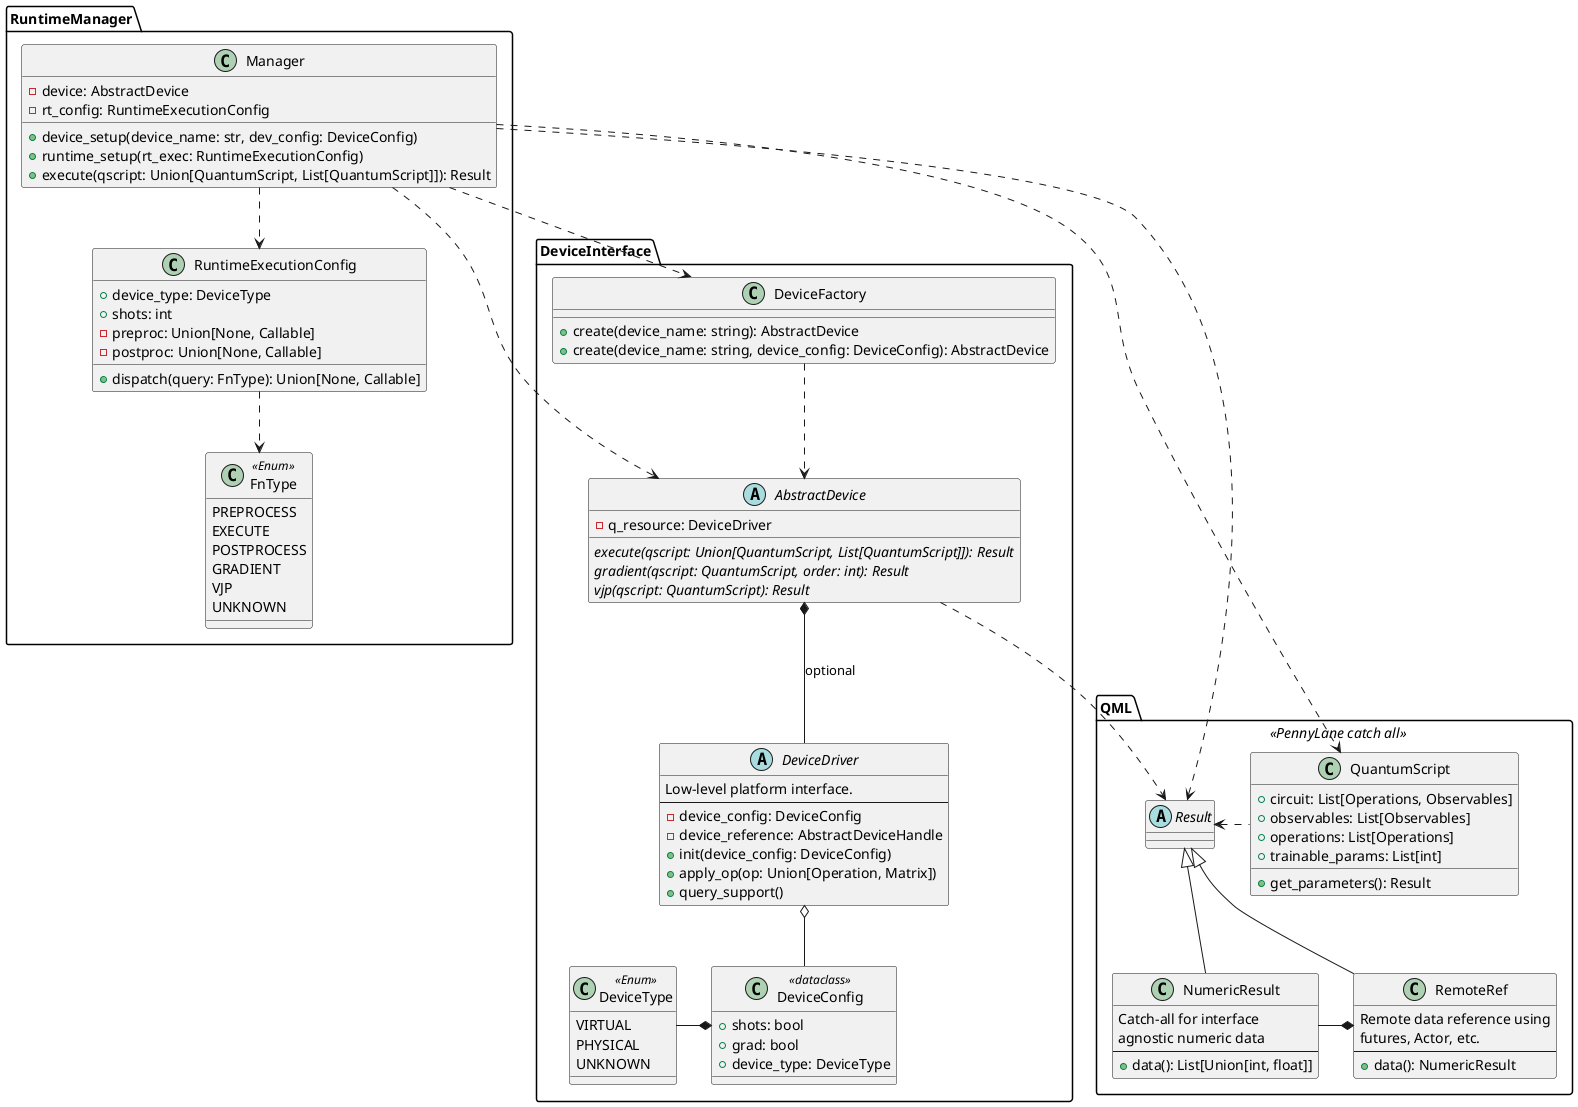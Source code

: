 @startuml

package QML <<PennyLane catch all>> {
    class QuantumScript {
        +circuit: List[Operations, Observables]
        +observables: List[Observables]
        +operations: List[Operations]
        +trainable_params: List[int]
        +get_parameters(): Result
    }

    abstract class Result

    class NumericResult{
        Catch-all for interface\nagnostic numeric data
        --
        +data(): List[Union[int, float]]
    }

    class RemoteRef{
        Remote data reference using
        futures, Actor, etc.
        --
        +data(): NumericResult
    }

    RemoteRef *-l- NumericResult


    Result <|-- NumericResult
    Result <|-- RemoteRef

    QuantumScript .l.> Result
}

package DeviceInterface <<Folder>> {
    class DeviceType <<Enum>>{
        VIRTUAL
        PHYSICAL
        UNKNOWN
    }
    class DeviceConfig <<dataclass>>{
        +shots: bool
        +grad: bool
        +device_type: DeviceType
    }
    abstract class DeviceDriver{
        Low-level platform interface.
        --
        -device_config: DeviceConfig
        -device_reference: AbstractDeviceHandle
        +init(device_config: DeviceConfig)
        +apply_op(op: Union[Operation, Matrix])
        +query_support()
    }

    abstract class AbstractDevice{
        -q_resource: DeviceDriver
        {abstract} execute(qscript: Union[QuantumScript, List[QuantumScript]]): Result
        {abstract} gradient(qscript: QuantumScript, order: int): Result
        {abstract} vjp(qscript: QuantumScript): Result
    }

    DeviceConfig *-l- DeviceType

    AbstractDevice ..> Result
    AbstractDevice *-- DeviceDriver : optional
    DeviceDriver o-- DeviceConfig

    class DeviceFactory{
        +create(device_name: string): AbstractDevice
        +create(device_name: string, device_config: DeviceConfig): AbstractDevice
    }
    DeviceFactory ..> AbstractDevice

}

package RuntimeManager <<Folder>> {
    class Manager{
        -device: AbstractDevice
        -rt_config: RuntimeExecutionConfig
        +device_setup(device_name: str, dev_config: DeviceConfig)
        +runtime_setup(rt_exec: RuntimeExecutionConfig)
        +execute(qscript: Union[QuantumScript, List[QuantumScript]]): Result
    }

    class FnType <<Enum>>{
        PREPROCESS
        'PREPROCESS_TRACED
        EXECUTE
        'POSTPROCESS_TRACED
        POSTPROCESS
        GRADIENT
        VJP
        UNKNOWN
    }

    class RuntimeExecutionConfig {
        +device_type: DeviceType
        +shots: int
        -preproc: Union[None, Callable]
        '-preproc_traced: Union[None, Callable]
        -postproc: Union[None, Callable]
        '-postproc_traced: Union[None, Callable]
        +dispatch(query: FnType): Union[None, Callable]
    }

    RuntimeExecutionConfig ..> FnType
    Manager ..> RuntimeExecutionConfig
    Manager ..> DeviceFactory
    Manager ..> AbstractDevice
    Manager ..> Result
    Manager ..> QuantumScript
}

@enduml
